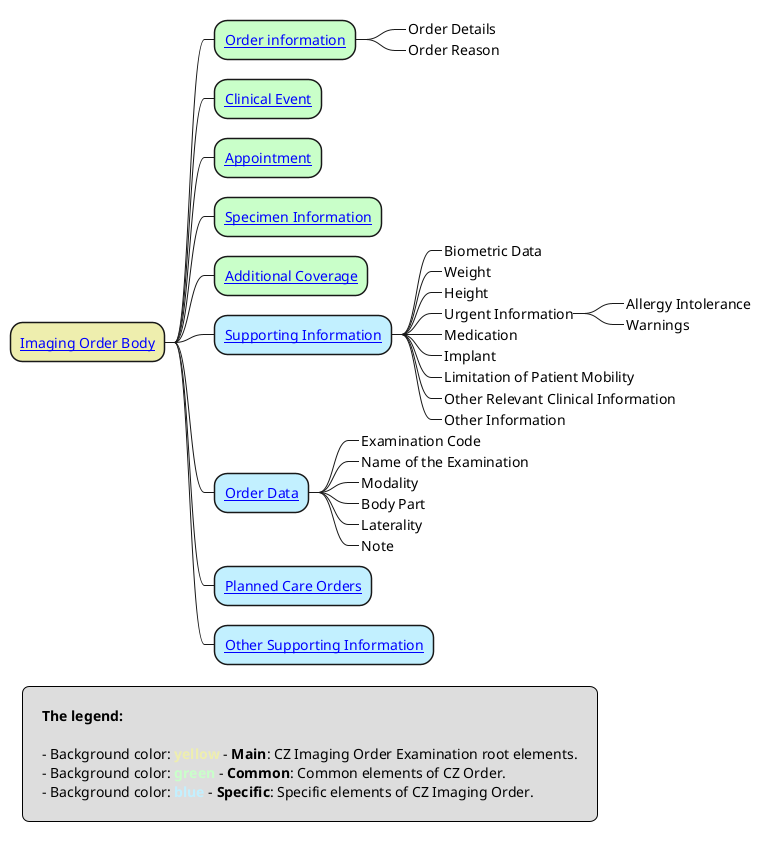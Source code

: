 @startmindmap
<style>

legend {
  Padding 20
}

</style>

skinparam topurl StructureDefinition-

legend left
<b>The legend:</b>

- Background color: <b><color:#EEEEAE>yellow</color></b> - <b>Main</b>: CZ Imaging Order Examination root elements.
- Background color: <b><color:#TECHNOLOGY>green</color></b> - <b>Common</b>: Common elements of CZ Order.
- Background color: <b><color:#APPLICATION>blue</color></b> - <b>Specific</b>: Specific elements of CZ Imaging Order.
end legend

*[#EEEEAE] [[BodyImageOrderCz.html Imaging Order Body]]
**[#TECHNOLOGY] [[ImageOrderInformationCz.html Order information]]
***_ Order Details
***_ Order Reason
**[#TECHNOLOGY] [[ClinicalEventCz.html Clinical Event]]
**[#TECHNOLOGY] [[ImageAppointmentCz.html Appointment]]
**[#TECHNOLOGY] [[SpecimenInformationCz.html Specimen Information]]
**[#TECHNOLOGY] [[CoverageBodyCz.html Additional Coverage]]
**[#APPLICATION] [[ImageSupportingInformationCz.html Supporting Information]]
***_ Biometric Data
***_ Weight
***_ Height
***_ Urgent Information
****_ Allergy Intolerance
****_ Warnings
***_ Medication
***_ Implant
***_ Limitation of Patient Mobility
***_ Other Relevant Clinical Information
***_ Other Information
**[#APPLICATION] [[OrderDataElementsCz.html Order Data]]
***_ Examination Code
***_ Name of the Examination
***_ Modality
***_ Body Part
***_ Laterality
***_ Note
**[#APPLICATION] [[PlannedCareOrdersCz.html Planned Care Orders]]
**[#APPLICATION] [[OtherSupportingInformationCz.html Other Supporting Information]]
@endmindmap
